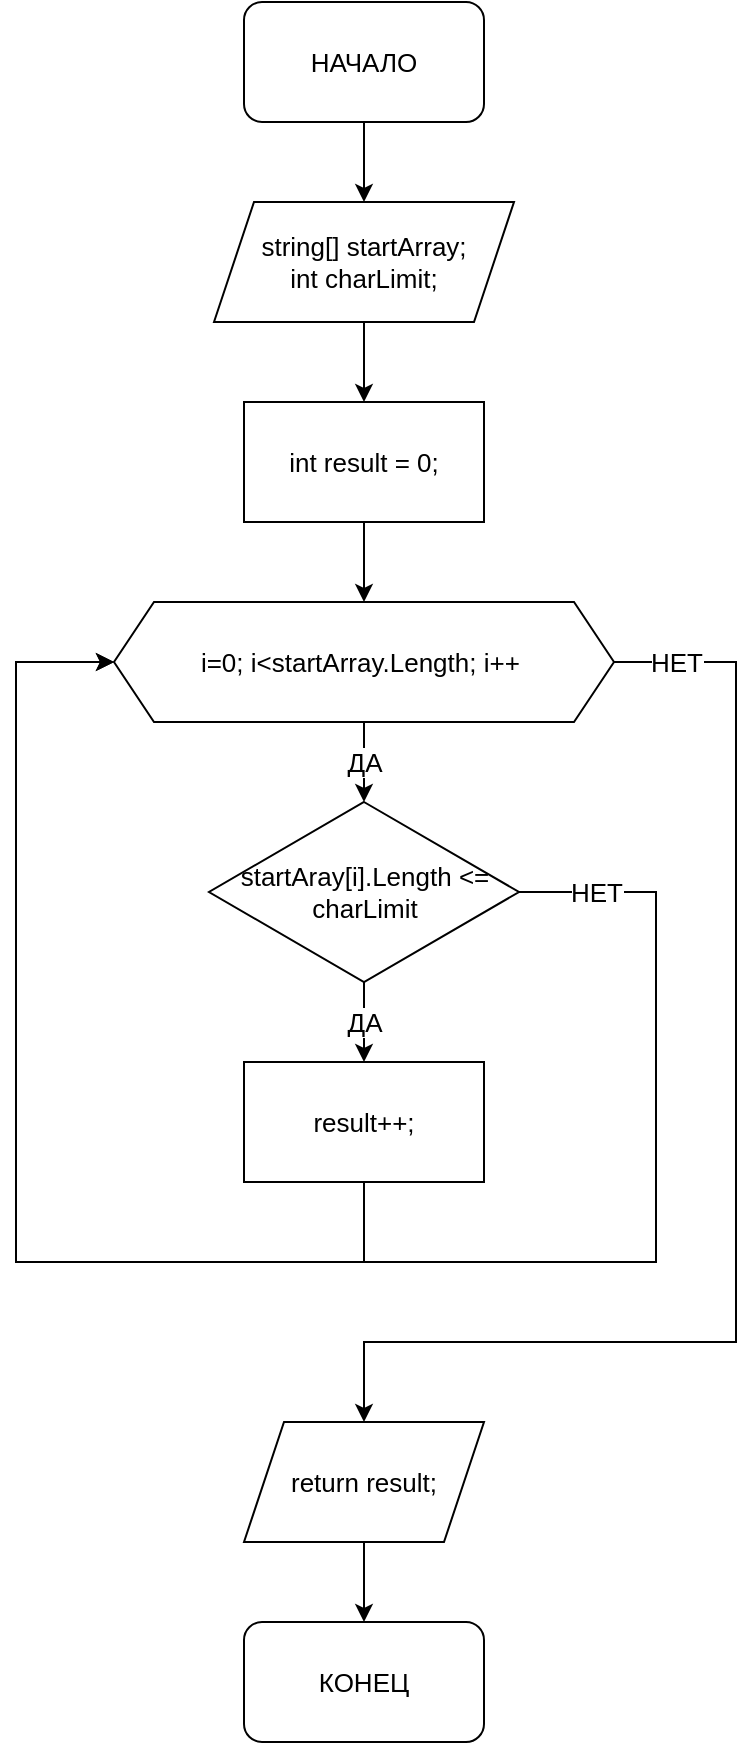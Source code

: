 <mxfile version="20.2.0" type="github">
  <diagram id="RizOuPtFzfeQvgCfxb_Q" name="Страница 1">
    <mxGraphModel dx="1038" dy="575" grid="1" gridSize="10" guides="1" tooltips="1" connect="1" arrows="1" fold="1" page="1" pageScale="1" pageWidth="827" pageHeight="1169" math="0" shadow="0">
      <root>
        <mxCell id="0" />
        <mxCell id="1" parent="0" />
        <mxCell id="KZoie-rOzuowBCLBJaOj-7" style="edgeStyle=orthogonalEdgeStyle;rounded=0;orthogonalLoop=1;jettySize=auto;html=1;exitX=0.5;exitY=1;exitDx=0;exitDy=0;entryX=0.5;entryY=0;entryDx=0;entryDy=0;fontSize=13;endArrow=classic;endFill=1;startSize=6;endSize=6;" edge="1" parent="1" source="KZoie-rOzuowBCLBJaOj-1" target="KZoie-rOzuowBCLBJaOj-2">
          <mxGeometry relative="1" as="geometry" />
        </mxCell>
        <mxCell id="KZoie-rOzuowBCLBJaOj-1" value="НАЧАЛО" style="rounded=1;whiteSpace=wrap;html=1;fontSize=13;" vertex="1" parent="1">
          <mxGeometry x="354" y="60" width="120" height="60" as="geometry" />
        </mxCell>
        <mxCell id="KZoie-rOzuowBCLBJaOj-8" style="edgeStyle=orthogonalEdgeStyle;rounded=0;orthogonalLoop=1;jettySize=auto;html=1;exitX=0.5;exitY=1;exitDx=0;exitDy=0;entryX=0.5;entryY=0;entryDx=0;entryDy=0;fontSize=13;endArrow=classic;endFill=1;startSize=6;endSize=6;" edge="1" parent="1" source="KZoie-rOzuowBCLBJaOj-2" target="KZoie-rOzuowBCLBJaOj-3">
          <mxGeometry relative="1" as="geometry" />
        </mxCell>
        <mxCell id="KZoie-rOzuowBCLBJaOj-2" value="string[] startArray;&lt;br&gt;int charLimit;" style="shape=parallelogram;perimeter=parallelogramPerimeter;whiteSpace=wrap;html=1;fixedSize=1;rounded=0;fontSize=13;" vertex="1" parent="1">
          <mxGeometry x="339" y="160" width="150" height="60" as="geometry" />
        </mxCell>
        <mxCell id="KZoie-rOzuowBCLBJaOj-9" style="edgeStyle=orthogonalEdgeStyle;rounded=0;orthogonalLoop=1;jettySize=auto;html=1;exitX=0.5;exitY=1;exitDx=0;exitDy=0;entryX=0.5;entryY=0;entryDx=0;entryDy=0;fontSize=13;endArrow=classic;endFill=1;startSize=6;endSize=6;" edge="1" parent="1" source="KZoie-rOzuowBCLBJaOj-3" target="KZoie-rOzuowBCLBJaOj-4">
          <mxGeometry relative="1" as="geometry" />
        </mxCell>
        <mxCell id="KZoie-rOzuowBCLBJaOj-3" value="int result = 0;" style="rounded=0;whiteSpace=wrap;html=1;fontSize=13;" vertex="1" parent="1">
          <mxGeometry x="354" y="260" width="120" height="60" as="geometry" />
        </mxCell>
        <mxCell id="KZoie-rOzuowBCLBJaOj-10" value="ДА" style="edgeStyle=orthogonalEdgeStyle;rounded=0;orthogonalLoop=1;jettySize=auto;html=1;exitX=0.5;exitY=1;exitDx=0;exitDy=0;entryX=0.5;entryY=0;entryDx=0;entryDy=0;fontSize=13;endArrow=classic;endFill=1;startSize=6;endSize=6;" edge="1" parent="1" source="KZoie-rOzuowBCLBJaOj-4" target="KZoie-rOzuowBCLBJaOj-5">
          <mxGeometry relative="1" as="geometry" />
        </mxCell>
        <mxCell id="KZoie-rOzuowBCLBJaOj-17" value="НЕТ" style="edgeStyle=orthogonalEdgeStyle;rounded=0;orthogonalLoop=1;jettySize=auto;html=1;exitX=1;exitY=0.5;exitDx=0;exitDy=0;entryX=0.5;entryY=0;entryDx=0;entryDy=0;fontSize=13;endArrow=classic;endFill=1;startSize=6;endSize=6;" edge="1" parent="1" source="KZoie-rOzuowBCLBJaOj-4" target="KZoie-rOzuowBCLBJaOj-16">
          <mxGeometry x="-0.901" relative="1" as="geometry">
            <Array as="points">
              <mxPoint x="600" y="390" />
              <mxPoint x="600" y="730" />
              <mxPoint x="414" y="730" />
            </Array>
            <mxPoint as="offset" />
          </mxGeometry>
        </mxCell>
        <mxCell id="KZoie-rOzuowBCLBJaOj-4" value="i=0; i&amp;lt;startArray.Length; i++&amp;nbsp;" style="shape=hexagon;perimeter=hexagonPerimeter2;whiteSpace=wrap;html=1;fixedSize=1;rounded=0;fontSize=13;" vertex="1" parent="1">
          <mxGeometry x="289" y="360" width="250" height="60" as="geometry" />
        </mxCell>
        <mxCell id="KZoie-rOzuowBCLBJaOj-11" value="ДА" style="edgeStyle=orthogonalEdgeStyle;rounded=0;orthogonalLoop=1;jettySize=auto;html=1;exitX=0.5;exitY=1;exitDx=0;exitDy=0;entryX=0.5;entryY=0;entryDx=0;entryDy=0;fontSize=13;endArrow=classic;endFill=1;startSize=6;endSize=6;" edge="1" parent="1" source="KZoie-rOzuowBCLBJaOj-5" target="KZoie-rOzuowBCLBJaOj-6">
          <mxGeometry relative="1" as="geometry" />
        </mxCell>
        <mxCell id="KZoie-rOzuowBCLBJaOj-14" value="НЕТ" style="edgeStyle=orthogonalEdgeStyle;rounded=0;orthogonalLoop=1;jettySize=auto;html=1;exitX=1;exitY=0.5;exitDx=0;exitDy=0;entryX=0;entryY=0.5;entryDx=0;entryDy=0;fontSize=13;endArrow=classic;endFill=1;startSize=6;endSize=6;" edge="1" parent="1" source="KZoie-rOzuowBCLBJaOj-5" target="KZoie-rOzuowBCLBJaOj-4">
          <mxGeometry x="-0.916" relative="1" as="geometry">
            <Array as="points">
              <mxPoint x="560" y="505" />
              <mxPoint x="560" y="690" />
              <mxPoint x="240" y="690" />
              <mxPoint x="240" y="390" />
            </Array>
            <mxPoint as="offset" />
          </mxGeometry>
        </mxCell>
        <mxCell id="KZoie-rOzuowBCLBJaOj-5" value="startAray[i].Length &amp;lt;= charLimit" style="rhombus;whiteSpace=wrap;html=1;rounded=0;fontSize=13;" vertex="1" parent="1">
          <mxGeometry x="336.5" y="460" width="155" height="90" as="geometry" />
        </mxCell>
        <mxCell id="KZoie-rOzuowBCLBJaOj-15" style="edgeStyle=orthogonalEdgeStyle;rounded=0;orthogonalLoop=1;jettySize=auto;html=1;exitX=0.5;exitY=1;exitDx=0;exitDy=0;entryX=0;entryY=0.5;entryDx=0;entryDy=0;fontSize=13;endArrow=classic;endFill=1;startSize=6;endSize=6;" edge="1" parent="1" source="KZoie-rOzuowBCLBJaOj-6" target="KZoie-rOzuowBCLBJaOj-4">
          <mxGeometry relative="1" as="geometry">
            <Array as="points">
              <mxPoint x="414" y="690" />
              <mxPoint x="240" y="690" />
              <mxPoint x="240" y="390" />
            </Array>
          </mxGeometry>
        </mxCell>
        <mxCell id="KZoie-rOzuowBCLBJaOj-6" value="result++;" style="rounded=0;whiteSpace=wrap;html=1;fontSize=13;" vertex="1" parent="1">
          <mxGeometry x="354" y="590" width="120" height="60" as="geometry" />
        </mxCell>
        <mxCell id="KZoie-rOzuowBCLBJaOj-19" style="edgeStyle=orthogonalEdgeStyle;rounded=0;orthogonalLoop=1;jettySize=auto;html=1;exitX=0.5;exitY=1;exitDx=0;exitDy=0;entryX=0.5;entryY=0;entryDx=0;entryDy=0;fontSize=13;endArrow=classic;endFill=1;startSize=6;endSize=6;" edge="1" parent="1" source="KZoie-rOzuowBCLBJaOj-16" target="KZoie-rOzuowBCLBJaOj-18">
          <mxGeometry relative="1" as="geometry" />
        </mxCell>
        <mxCell id="KZoie-rOzuowBCLBJaOj-16" value="return result;" style="shape=parallelogram;perimeter=parallelogramPerimeter;whiteSpace=wrap;html=1;fixedSize=1;rounded=0;fontSize=13;" vertex="1" parent="1">
          <mxGeometry x="354" y="770" width="120" height="60" as="geometry" />
        </mxCell>
        <mxCell id="KZoie-rOzuowBCLBJaOj-18" value="КОНЕЦ" style="rounded=1;whiteSpace=wrap;html=1;fontSize=13;" vertex="1" parent="1">
          <mxGeometry x="354" y="870" width="120" height="60" as="geometry" />
        </mxCell>
      </root>
    </mxGraphModel>
  </diagram>
</mxfile>
